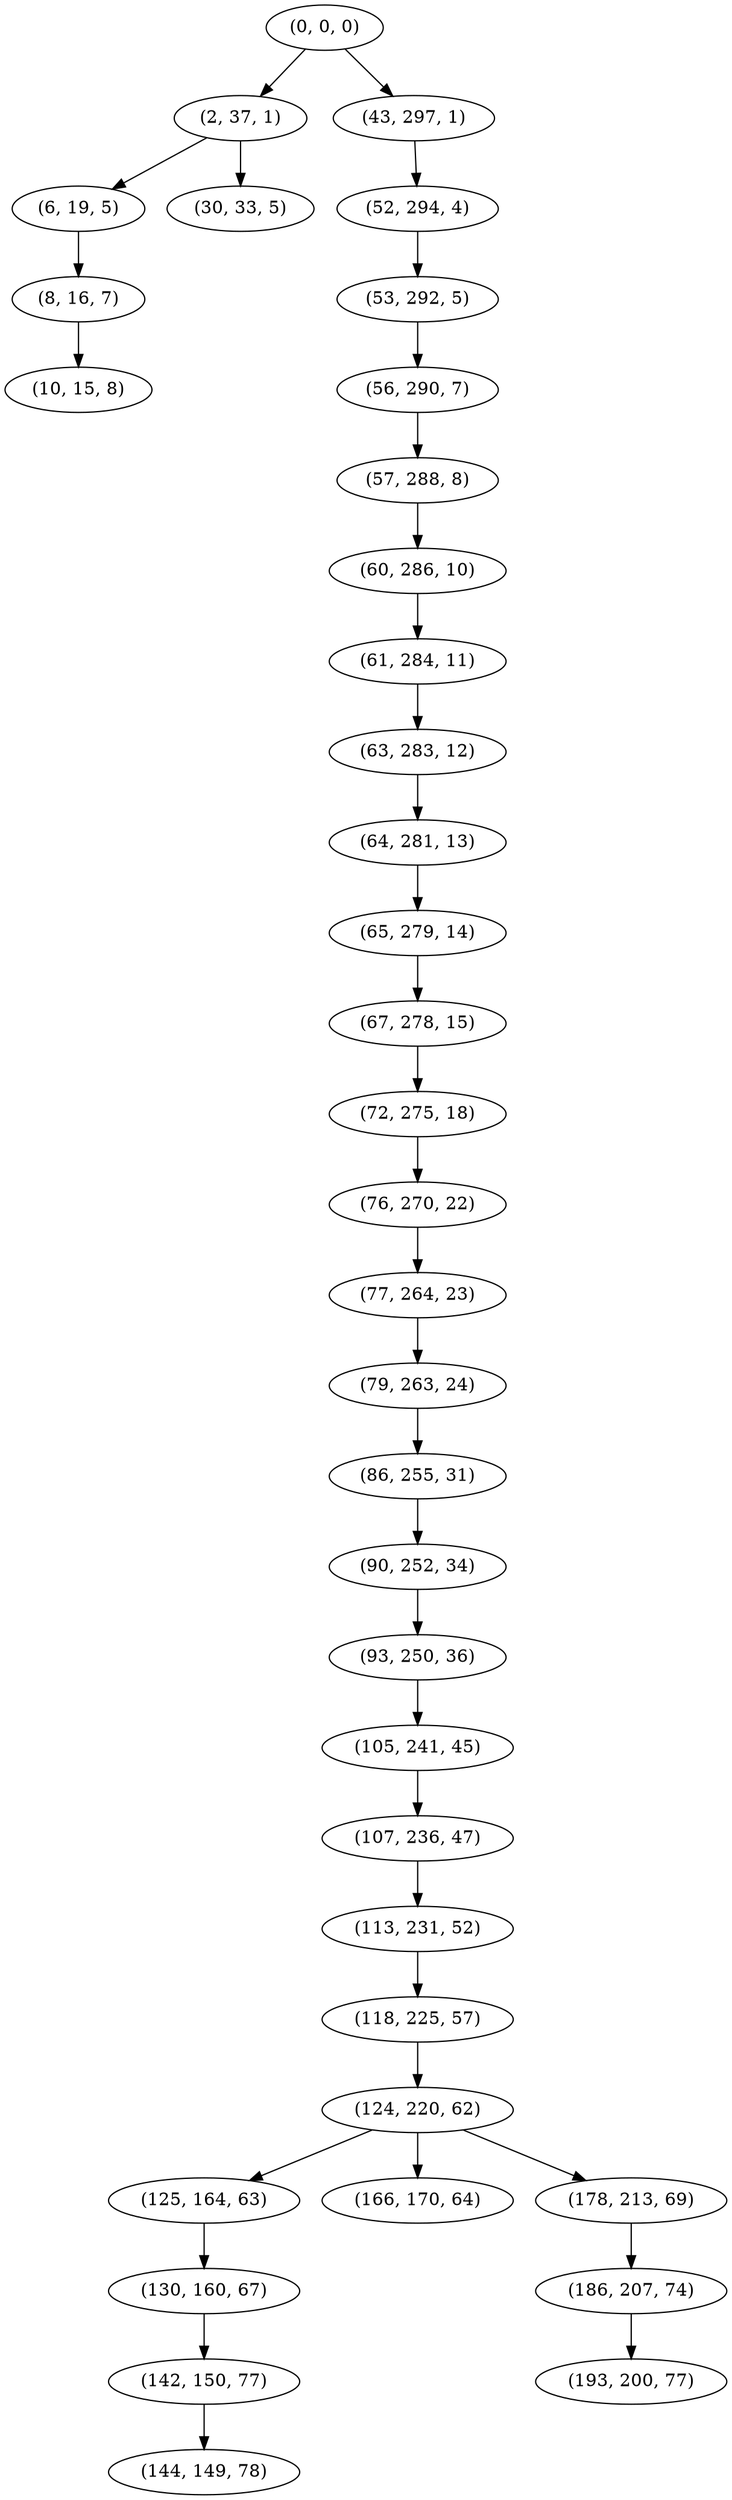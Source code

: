 digraph tree {
    "(0, 0, 0)";
    "(2, 37, 1)";
    "(6, 19, 5)";
    "(8, 16, 7)";
    "(10, 15, 8)";
    "(30, 33, 5)";
    "(43, 297, 1)";
    "(52, 294, 4)";
    "(53, 292, 5)";
    "(56, 290, 7)";
    "(57, 288, 8)";
    "(60, 286, 10)";
    "(61, 284, 11)";
    "(63, 283, 12)";
    "(64, 281, 13)";
    "(65, 279, 14)";
    "(67, 278, 15)";
    "(72, 275, 18)";
    "(76, 270, 22)";
    "(77, 264, 23)";
    "(79, 263, 24)";
    "(86, 255, 31)";
    "(90, 252, 34)";
    "(93, 250, 36)";
    "(105, 241, 45)";
    "(107, 236, 47)";
    "(113, 231, 52)";
    "(118, 225, 57)";
    "(124, 220, 62)";
    "(125, 164, 63)";
    "(130, 160, 67)";
    "(142, 150, 77)";
    "(144, 149, 78)";
    "(166, 170, 64)";
    "(178, 213, 69)";
    "(186, 207, 74)";
    "(193, 200, 77)";
    "(0, 0, 0)" -> "(2, 37, 1)";
    "(0, 0, 0)" -> "(43, 297, 1)";
    "(2, 37, 1)" -> "(6, 19, 5)";
    "(2, 37, 1)" -> "(30, 33, 5)";
    "(6, 19, 5)" -> "(8, 16, 7)";
    "(8, 16, 7)" -> "(10, 15, 8)";
    "(43, 297, 1)" -> "(52, 294, 4)";
    "(52, 294, 4)" -> "(53, 292, 5)";
    "(53, 292, 5)" -> "(56, 290, 7)";
    "(56, 290, 7)" -> "(57, 288, 8)";
    "(57, 288, 8)" -> "(60, 286, 10)";
    "(60, 286, 10)" -> "(61, 284, 11)";
    "(61, 284, 11)" -> "(63, 283, 12)";
    "(63, 283, 12)" -> "(64, 281, 13)";
    "(64, 281, 13)" -> "(65, 279, 14)";
    "(65, 279, 14)" -> "(67, 278, 15)";
    "(67, 278, 15)" -> "(72, 275, 18)";
    "(72, 275, 18)" -> "(76, 270, 22)";
    "(76, 270, 22)" -> "(77, 264, 23)";
    "(77, 264, 23)" -> "(79, 263, 24)";
    "(79, 263, 24)" -> "(86, 255, 31)";
    "(86, 255, 31)" -> "(90, 252, 34)";
    "(90, 252, 34)" -> "(93, 250, 36)";
    "(93, 250, 36)" -> "(105, 241, 45)";
    "(105, 241, 45)" -> "(107, 236, 47)";
    "(107, 236, 47)" -> "(113, 231, 52)";
    "(113, 231, 52)" -> "(118, 225, 57)";
    "(118, 225, 57)" -> "(124, 220, 62)";
    "(124, 220, 62)" -> "(125, 164, 63)";
    "(124, 220, 62)" -> "(166, 170, 64)";
    "(124, 220, 62)" -> "(178, 213, 69)";
    "(125, 164, 63)" -> "(130, 160, 67)";
    "(130, 160, 67)" -> "(142, 150, 77)";
    "(142, 150, 77)" -> "(144, 149, 78)";
    "(178, 213, 69)" -> "(186, 207, 74)";
    "(186, 207, 74)" -> "(193, 200, 77)";
}
